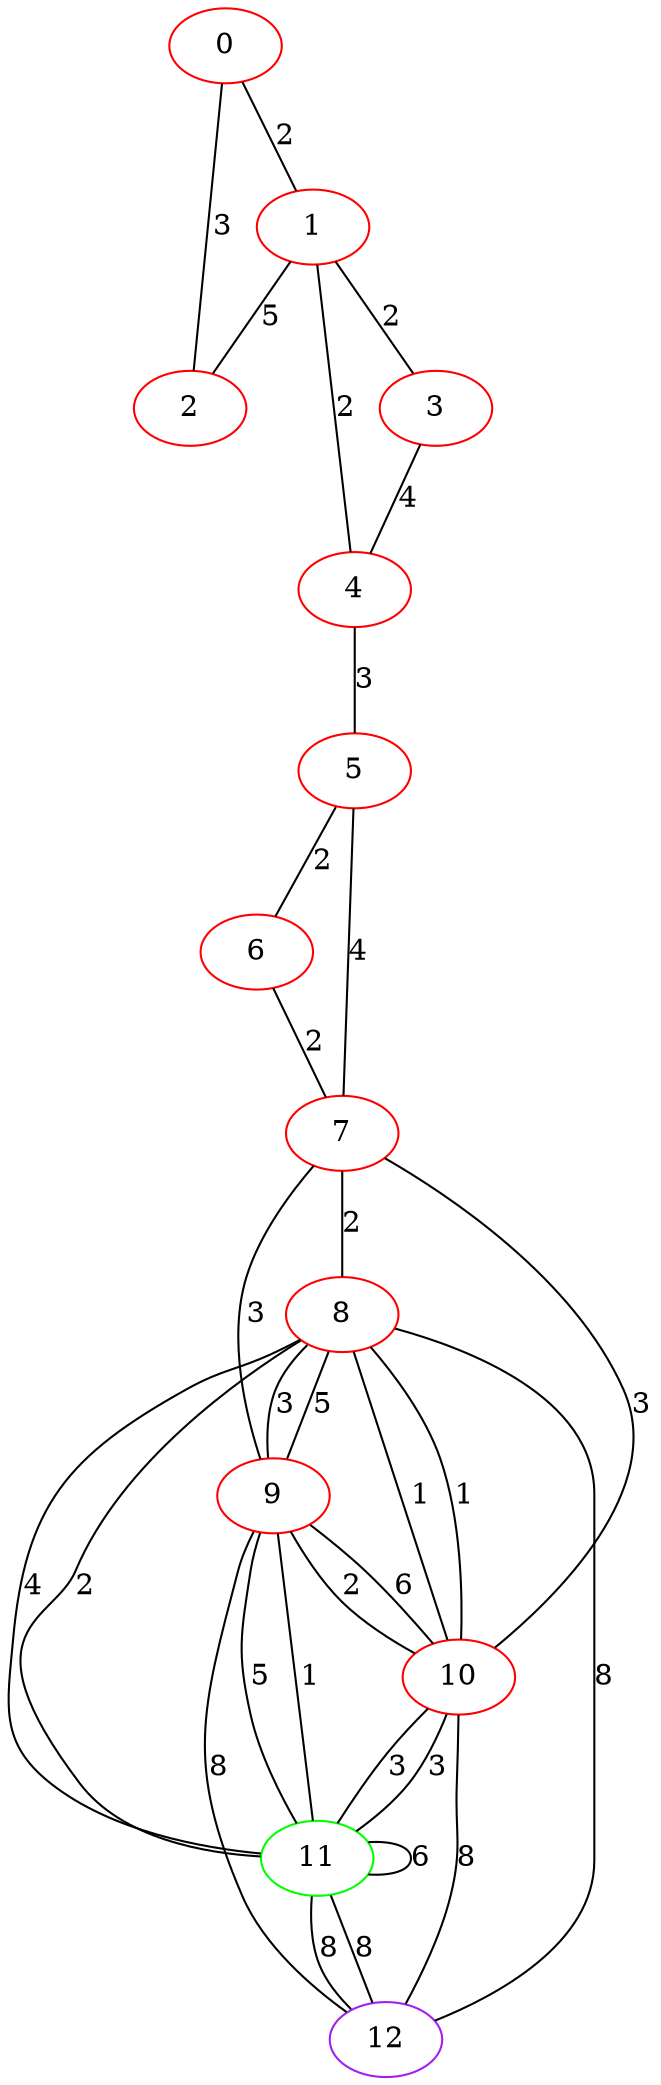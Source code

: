 graph "" {
0 [color=red, weight=1];
1 [color=red, weight=1];
2 [color=red, weight=1];
3 [color=red, weight=1];
4 [color=red, weight=1];
5 [color=red, weight=1];
6 [color=red, weight=1];
7 [color=red, weight=1];
8 [color=red, weight=1];
9 [color=red, weight=1];
10 [color=red, weight=1];
11 [color=green, weight=2];
12 [color=purple, weight=4];
0 -- 1  [key=0, label=2];
0 -- 2  [key=0, label=3];
1 -- 2  [key=0, label=5];
1 -- 3  [key=0, label=2];
1 -- 4  [key=0, label=2];
3 -- 4  [key=0, label=4];
4 -- 5  [key=0, label=3];
5 -- 6  [key=0, label=2];
5 -- 7  [key=0, label=4];
6 -- 7  [key=0, label=2];
7 -- 8  [key=0, label=2];
7 -- 9  [key=0, label=3];
7 -- 10  [key=0, label=3];
8 -- 9  [key=0, label=5];
8 -- 9  [key=1, label=3];
8 -- 10  [key=0, label=1];
8 -- 10  [key=1, label=1];
8 -- 11  [key=0, label=2];
8 -- 11  [key=1, label=4];
8 -- 12  [key=0, label=8];
9 -- 10  [key=0, label=6];
9 -- 10  [key=1, label=2];
9 -- 11  [key=0, label=5];
9 -- 11  [key=1, label=1];
9 -- 12  [key=0, label=8];
10 -- 11  [key=0, label=3];
10 -- 11  [key=1, label=3];
10 -- 12  [key=0, label=8];
11 -- 11  [key=0, label=6];
11 -- 12  [key=0, label=8];
11 -- 12  [key=1, label=8];
}
